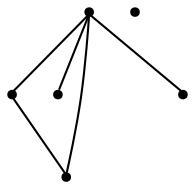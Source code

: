 digraph G {
0 [shape=point, label="1"];
1 [shape=point, label="2"];
2 [shape=point, label="3"];
3 [shape=point, label="4"];
4 [shape=point, label="5"];
5 [shape=point, label="6"];
0 -> 1 [ dir="none"];
0 -> 2 [ dir="none"];
0 -> 3 [ dir="none"];
0 -> 4 [ dir="none"];
1 -> 3 [ dir="none"];
}

